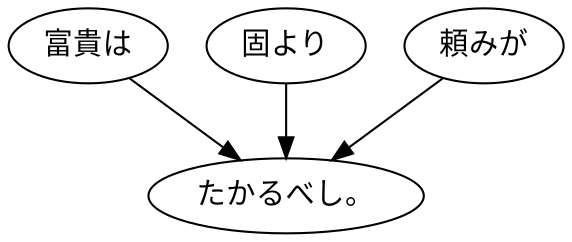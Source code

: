 digraph graph5790 {
	node0 [label="富貴は"];
	node1 [label="固より"];
	node2 [label="頼みが"];
	node3 [label="たかるべし。"];
	node0 -> node3;
	node1 -> node3;
	node2 -> node3;
}
